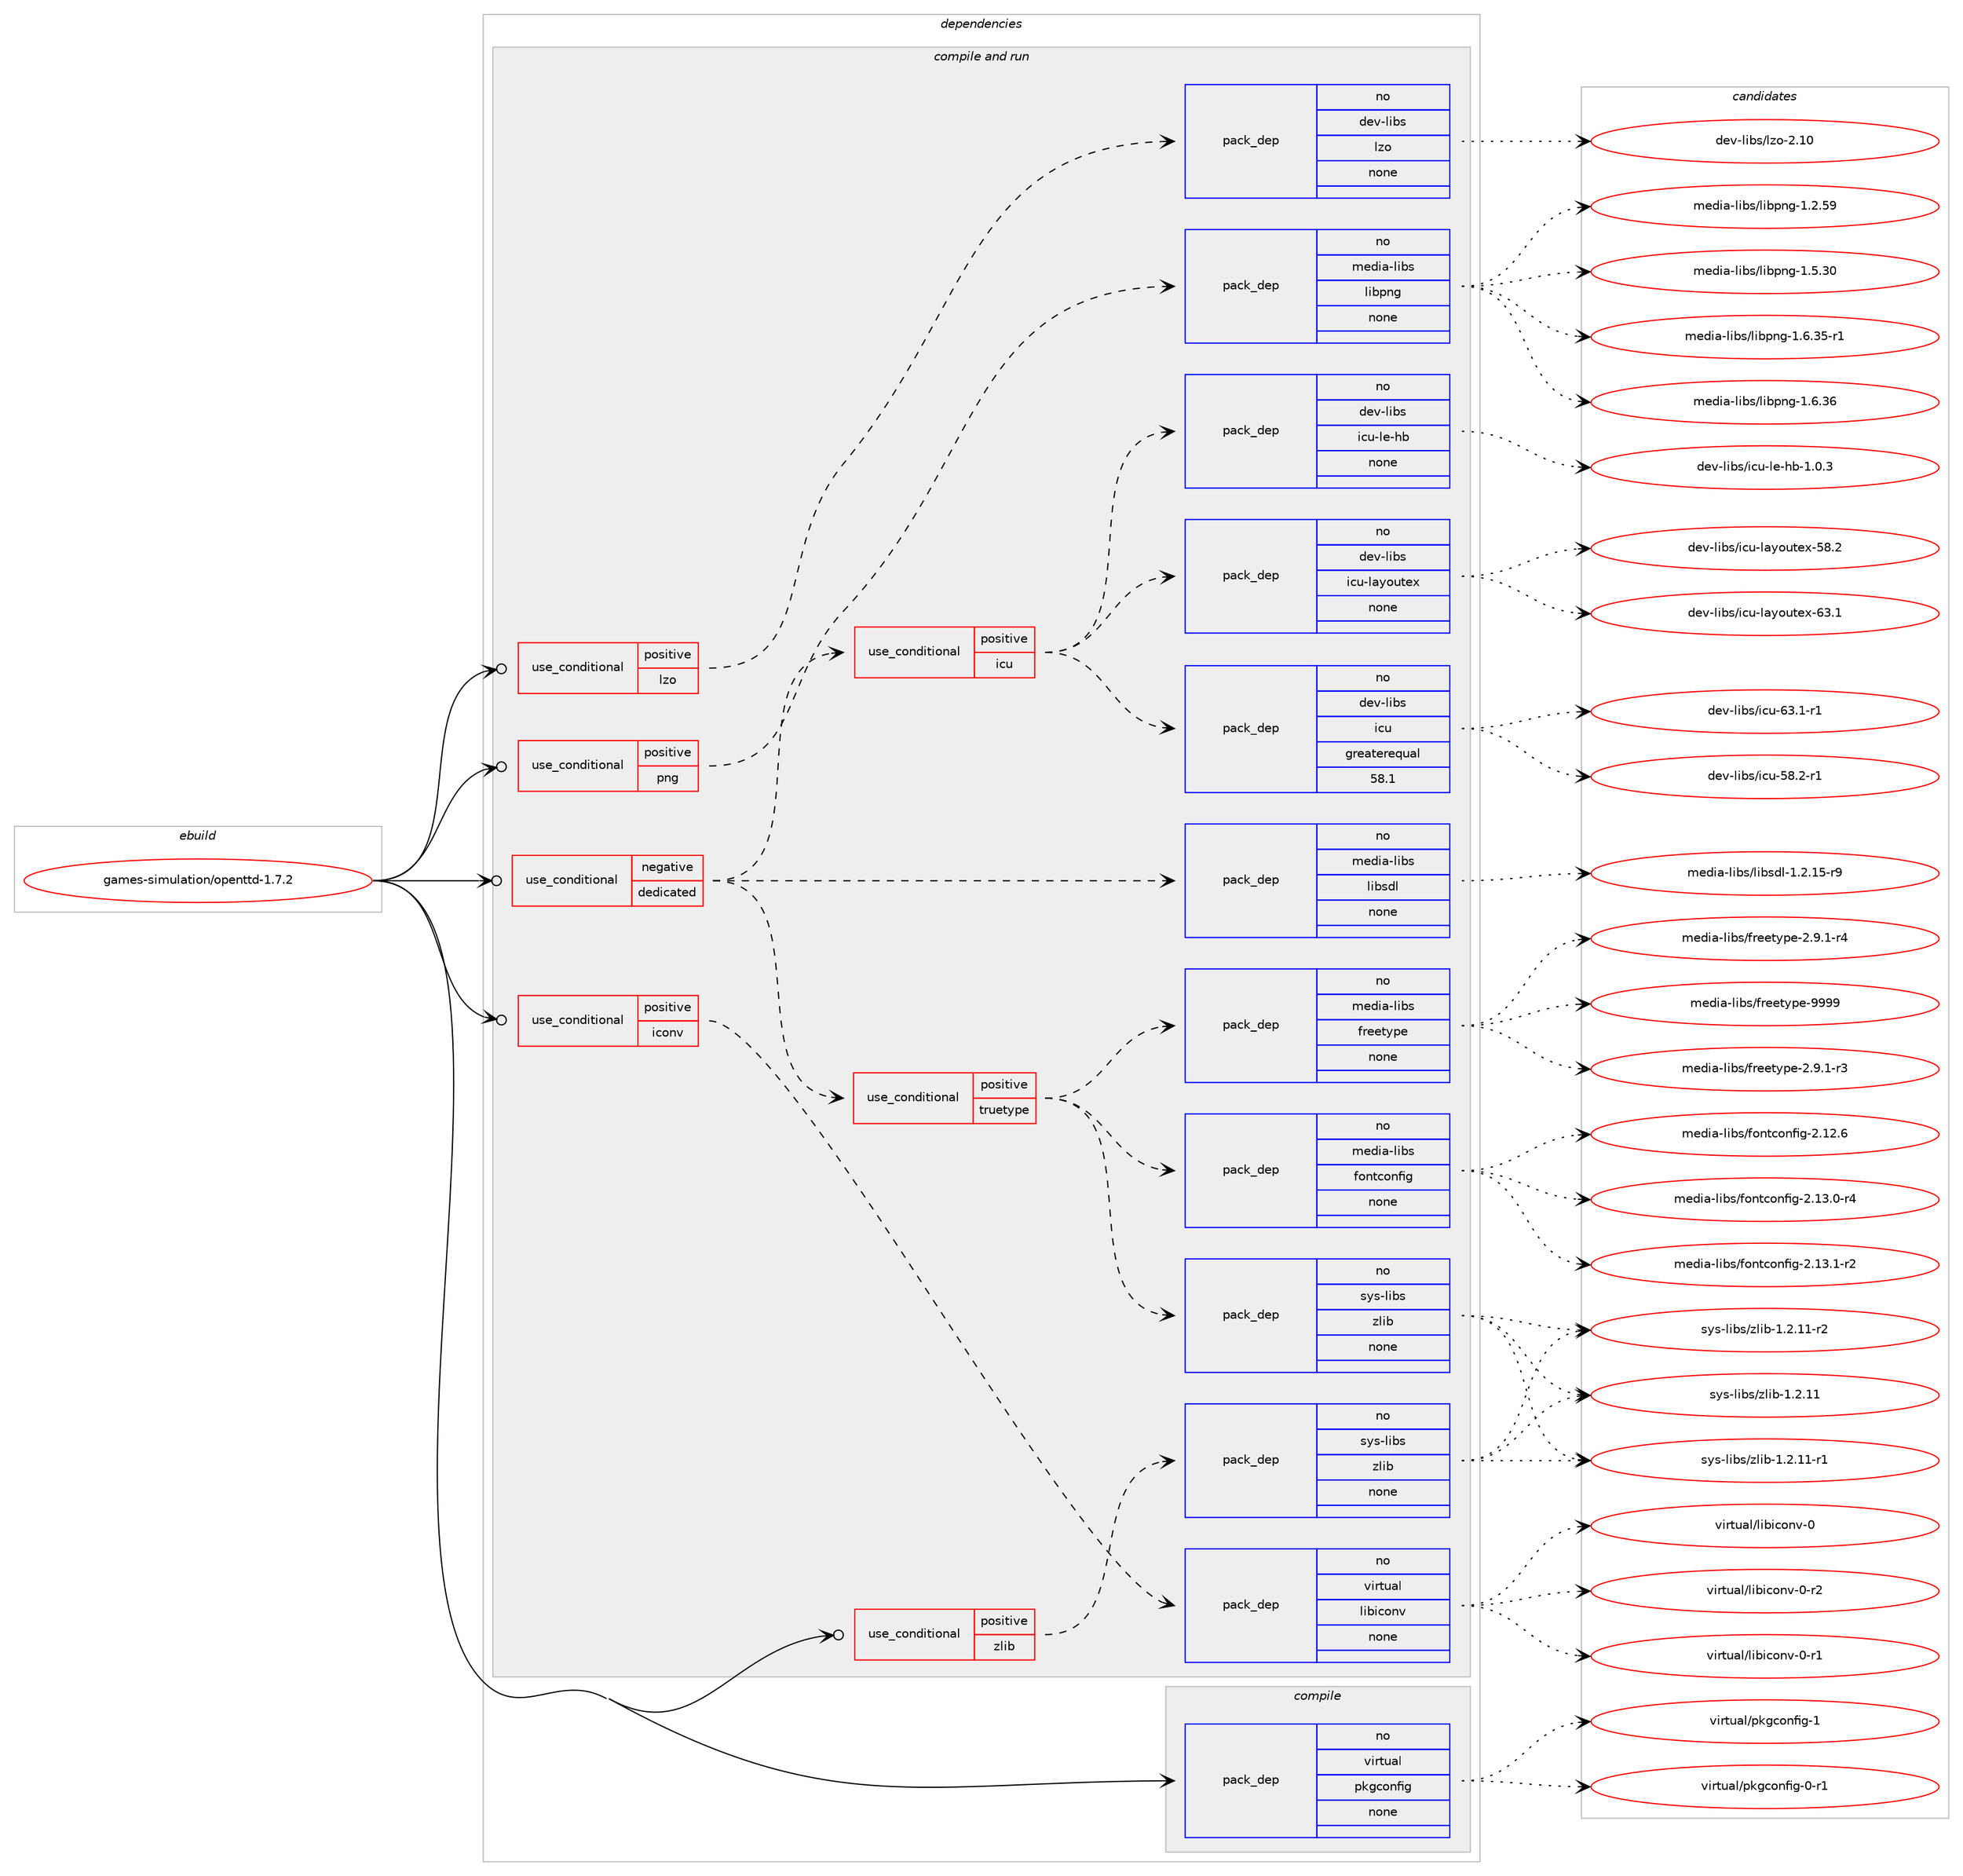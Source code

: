 digraph prolog {

# *************
# Graph options
# *************

newrank=true;
concentrate=true;
compound=true;
graph [rankdir=LR,fontname=Helvetica,fontsize=10,ranksep=1.5];#, ranksep=2.5, nodesep=0.2];
edge  [arrowhead=vee];
node  [fontname=Helvetica,fontsize=10];

# **********
# The ebuild
# **********

subgraph cluster_leftcol {
color=gray;
rank=same;
label=<<i>ebuild</i>>;
id [label="games-simulation/openttd-1.7.2", color=red, width=4, href="../games-simulation/openttd-1.7.2.svg"];
}

# ****************
# The dependencies
# ****************

subgraph cluster_midcol {
color=gray;
label=<<i>dependencies</i>>;
subgraph cluster_compile {
fillcolor="#eeeeee";
style=filled;
label=<<i>compile</i>>;
subgraph pack1109567 {
dependency1560765 [label=<<TABLE BORDER="0" CELLBORDER="1" CELLSPACING="0" CELLPADDING="4" WIDTH="220"><TR><TD ROWSPAN="6" CELLPADDING="30">pack_dep</TD></TR><TR><TD WIDTH="110">no</TD></TR><TR><TD>virtual</TD></TR><TR><TD>pkgconfig</TD></TR><TR><TD>none</TD></TR><TR><TD></TD></TR></TABLE>>, shape=none, color=blue];
}
id:e -> dependency1560765:w [weight=20,style="solid",arrowhead="vee"];
}
subgraph cluster_compileandrun {
fillcolor="#eeeeee";
style=filled;
label=<<i>compile and run</i>>;
subgraph cond427111 {
dependency1560766 [label=<<TABLE BORDER="0" CELLBORDER="1" CELLSPACING="0" CELLPADDING="4"><TR><TD ROWSPAN="3" CELLPADDING="10">use_conditional</TD></TR><TR><TD>negative</TD></TR><TR><TD>dedicated</TD></TR></TABLE>>, shape=none, color=red];
subgraph pack1109568 {
dependency1560767 [label=<<TABLE BORDER="0" CELLBORDER="1" CELLSPACING="0" CELLPADDING="4" WIDTH="220"><TR><TD ROWSPAN="6" CELLPADDING="30">pack_dep</TD></TR><TR><TD WIDTH="110">no</TD></TR><TR><TD>media-libs</TD></TR><TR><TD>libsdl</TD></TR><TR><TD>none</TD></TR><TR><TD></TD></TR></TABLE>>, shape=none, color=blue];
}
dependency1560766:e -> dependency1560767:w [weight=20,style="dashed",arrowhead="vee"];
subgraph cond427112 {
dependency1560768 [label=<<TABLE BORDER="0" CELLBORDER="1" CELLSPACING="0" CELLPADDING="4"><TR><TD ROWSPAN="3" CELLPADDING="10">use_conditional</TD></TR><TR><TD>positive</TD></TR><TR><TD>icu</TD></TR></TABLE>>, shape=none, color=red];
subgraph pack1109569 {
dependency1560769 [label=<<TABLE BORDER="0" CELLBORDER="1" CELLSPACING="0" CELLPADDING="4" WIDTH="220"><TR><TD ROWSPAN="6" CELLPADDING="30">pack_dep</TD></TR><TR><TD WIDTH="110">no</TD></TR><TR><TD>dev-libs</TD></TR><TR><TD>icu-layoutex</TD></TR><TR><TD>none</TD></TR><TR><TD></TD></TR></TABLE>>, shape=none, color=blue];
}
dependency1560768:e -> dependency1560769:w [weight=20,style="dashed",arrowhead="vee"];
subgraph pack1109570 {
dependency1560770 [label=<<TABLE BORDER="0" CELLBORDER="1" CELLSPACING="0" CELLPADDING="4" WIDTH="220"><TR><TD ROWSPAN="6" CELLPADDING="30">pack_dep</TD></TR><TR><TD WIDTH="110">no</TD></TR><TR><TD>dev-libs</TD></TR><TR><TD>icu-le-hb</TD></TR><TR><TD>none</TD></TR><TR><TD></TD></TR></TABLE>>, shape=none, color=blue];
}
dependency1560768:e -> dependency1560770:w [weight=20,style="dashed",arrowhead="vee"];
subgraph pack1109571 {
dependency1560771 [label=<<TABLE BORDER="0" CELLBORDER="1" CELLSPACING="0" CELLPADDING="4" WIDTH="220"><TR><TD ROWSPAN="6" CELLPADDING="30">pack_dep</TD></TR><TR><TD WIDTH="110">no</TD></TR><TR><TD>dev-libs</TD></TR><TR><TD>icu</TD></TR><TR><TD>greaterequal</TD></TR><TR><TD>58.1</TD></TR></TABLE>>, shape=none, color=blue];
}
dependency1560768:e -> dependency1560771:w [weight=20,style="dashed",arrowhead="vee"];
}
dependency1560766:e -> dependency1560768:w [weight=20,style="dashed",arrowhead="vee"];
subgraph cond427113 {
dependency1560772 [label=<<TABLE BORDER="0" CELLBORDER="1" CELLSPACING="0" CELLPADDING="4"><TR><TD ROWSPAN="3" CELLPADDING="10">use_conditional</TD></TR><TR><TD>positive</TD></TR><TR><TD>truetype</TD></TR></TABLE>>, shape=none, color=red];
subgraph pack1109572 {
dependency1560773 [label=<<TABLE BORDER="0" CELLBORDER="1" CELLSPACING="0" CELLPADDING="4" WIDTH="220"><TR><TD ROWSPAN="6" CELLPADDING="30">pack_dep</TD></TR><TR><TD WIDTH="110">no</TD></TR><TR><TD>media-libs</TD></TR><TR><TD>fontconfig</TD></TR><TR><TD>none</TD></TR><TR><TD></TD></TR></TABLE>>, shape=none, color=blue];
}
dependency1560772:e -> dependency1560773:w [weight=20,style="dashed",arrowhead="vee"];
subgraph pack1109573 {
dependency1560774 [label=<<TABLE BORDER="0" CELLBORDER="1" CELLSPACING="0" CELLPADDING="4" WIDTH="220"><TR><TD ROWSPAN="6" CELLPADDING="30">pack_dep</TD></TR><TR><TD WIDTH="110">no</TD></TR><TR><TD>media-libs</TD></TR><TR><TD>freetype</TD></TR><TR><TD>none</TD></TR><TR><TD></TD></TR></TABLE>>, shape=none, color=blue];
}
dependency1560772:e -> dependency1560774:w [weight=20,style="dashed",arrowhead="vee"];
subgraph pack1109574 {
dependency1560775 [label=<<TABLE BORDER="0" CELLBORDER="1" CELLSPACING="0" CELLPADDING="4" WIDTH="220"><TR><TD ROWSPAN="6" CELLPADDING="30">pack_dep</TD></TR><TR><TD WIDTH="110">no</TD></TR><TR><TD>sys-libs</TD></TR><TR><TD>zlib</TD></TR><TR><TD>none</TD></TR><TR><TD></TD></TR></TABLE>>, shape=none, color=blue];
}
dependency1560772:e -> dependency1560775:w [weight=20,style="dashed",arrowhead="vee"];
}
dependency1560766:e -> dependency1560772:w [weight=20,style="dashed",arrowhead="vee"];
}
id:e -> dependency1560766:w [weight=20,style="solid",arrowhead="odotvee"];
subgraph cond427114 {
dependency1560776 [label=<<TABLE BORDER="0" CELLBORDER="1" CELLSPACING="0" CELLPADDING="4"><TR><TD ROWSPAN="3" CELLPADDING="10">use_conditional</TD></TR><TR><TD>positive</TD></TR><TR><TD>iconv</TD></TR></TABLE>>, shape=none, color=red];
subgraph pack1109575 {
dependency1560777 [label=<<TABLE BORDER="0" CELLBORDER="1" CELLSPACING="0" CELLPADDING="4" WIDTH="220"><TR><TD ROWSPAN="6" CELLPADDING="30">pack_dep</TD></TR><TR><TD WIDTH="110">no</TD></TR><TR><TD>virtual</TD></TR><TR><TD>libiconv</TD></TR><TR><TD>none</TD></TR><TR><TD></TD></TR></TABLE>>, shape=none, color=blue];
}
dependency1560776:e -> dependency1560777:w [weight=20,style="dashed",arrowhead="vee"];
}
id:e -> dependency1560776:w [weight=20,style="solid",arrowhead="odotvee"];
subgraph cond427115 {
dependency1560778 [label=<<TABLE BORDER="0" CELLBORDER="1" CELLSPACING="0" CELLPADDING="4"><TR><TD ROWSPAN="3" CELLPADDING="10">use_conditional</TD></TR><TR><TD>positive</TD></TR><TR><TD>lzo</TD></TR></TABLE>>, shape=none, color=red];
subgraph pack1109576 {
dependency1560779 [label=<<TABLE BORDER="0" CELLBORDER="1" CELLSPACING="0" CELLPADDING="4" WIDTH="220"><TR><TD ROWSPAN="6" CELLPADDING="30">pack_dep</TD></TR><TR><TD WIDTH="110">no</TD></TR><TR><TD>dev-libs</TD></TR><TR><TD>lzo</TD></TR><TR><TD>none</TD></TR><TR><TD></TD></TR></TABLE>>, shape=none, color=blue];
}
dependency1560778:e -> dependency1560779:w [weight=20,style="dashed",arrowhead="vee"];
}
id:e -> dependency1560778:w [weight=20,style="solid",arrowhead="odotvee"];
subgraph cond427116 {
dependency1560780 [label=<<TABLE BORDER="0" CELLBORDER="1" CELLSPACING="0" CELLPADDING="4"><TR><TD ROWSPAN="3" CELLPADDING="10">use_conditional</TD></TR><TR><TD>positive</TD></TR><TR><TD>png</TD></TR></TABLE>>, shape=none, color=red];
subgraph pack1109577 {
dependency1560781 [label=<<TABLE BORDER="0" CELLBORDER="1" CELLSPACING="0" CELLPADDING="4" WIDTH="220"><TR><TD ROWSPAN="6" CELLPADDING="30">pack_dep</TD></TR><TR><TD WIDTH="110">no</TD></TR><TR><TD>media-libs</TD></TR><TR><TD>libpng</TD></TR><TR><TD>none</TD></TR><TR><TD></TD></TR></TABLE>>, shape=none, color=blue];
}
dependency1560780:e -> dependency1560781:w [weight=20,style="dashed",arrowhead="vee"];
}
id:e -> dependency1560780:w [weight=20,style="solid",arrowhead="odotvee"];
subgraph cond427117 {
dependency1560782 [label=<<TABLE BORDER="0" CELLBORDER="1" CELLSPACING="0" CELLPADDING="4"><TR><TD ROWSPAN="3" CELLPADDING="10">use_conditional</TD></TR><TR><TD>positive</TD></TR><TR><TD>zlib</TD></TR></TABLE>>, shape=none, color=red];
subgraph pack1109578 {
dependency1560783 [label=<<TABLE BORDER="0" CELLBORDER="1" CELLSPACING="0" CELLPADDING="4" WIDTH="220"><TR><TD ROWSPAN="6" CELLPADDING="30">pack_dep</TD></TR><TR><TD WIDTH="110">no</TD></TR><TR><TD>sys-libs</TD></TR><TR><TD>zlib</TD></TR><TR><TD>none</TD></TR><TR><TD></TD></TR></TABLE>>, shape=none, color=blue];
}
dependency1560782:e -> dependency1560783:w [weight=20,style="dashed",arrowhead="vee"];
}
id:e -> dependency1560782:w [weight=20,style="solid",arrowhead="odotvee"];
}
subgraph cluster_run {
fillcolor="#eeeeee";
style=filled;
label=<<i>run</i>>;
}
}

# **************
# The candidates
# **************

subgraph cluster_choices {
rank=same;
color=gray;
label=<<i>candidates</i>>;

subgraph choice1109567 {
color=black;
nodesep=1;
choice11810511411611797108471121071039911111010210510345484511449 [label="virtual/pkgconfig-0-r1", color=red, width=4,href="../virtual/pkgconfig-0-r1.svg"];
choice1181051141161179710847112107103991111101021051034549 [label="virtual/pkgconfig-1", color=red, width=4,href="../virtual/pkgconfig-1.svg"];
dependency1560765:e -> choice11810511411611797108471121071039911111010210510345484511449:w [style=dotted,weight="100"];
dependency1560765:e -> choice1181051141161179710847112107103991111101021051034549:w [style=dotted,weight="100"];
}
subgraph choice1109568 {
color=black;
nodesep=1;
choice1091011001059745108105981154710810598115100108454946504649534511457 [label="media-libs/libsdl-1.2.15-r9", color=red, width=4,href="../media-libs/libsdl-1.2.15-r9.svg"];
dependency1560767:e -> choice1091011001059745108105981154710810598115100108454946504649534511457:w [style=dotted,weight="100"];
}
subgraph choice1109569 {
color=black;
nodesep=1;
choice1001011184510810598115471059911745108971211111171161011204553564650 [label="dev-libs/icu-layoutex-58.2", color=red, width=4,href="../dev-libs/icu-layoutex-58.2.svg"];
choice1001011184510810598115471059911745108971211111171161011204554514649 [label="dev-libs/icu-layoutex-63.1", color=red, width=4,href="../dev-libs/icu-layoutex-63.1.svg"];
dependency1560769:e -> choice1001011184510810598115471059911745108971211111171161011204553564650:w [style=dotted,weight="100"];
dependency1560769:e -> choice1001011184510810598115471059911745108971211111171161011204554514649:w [style=dotted,weight="100"];
}
subgraph choice1109570 {
color=black;
nodesep=1;
choice10010111845108105981154710599117451081014510498454946484651 [label="dev-libs/icu-le-hb-1.0.3", color=red, width=4,href="../dev-libs/icu-le-hb-1.0.3.svg"];
dependency1560770:e -> choice10010111845108105981154710599117451081014510498454946484651:w [style=dotted,weight="100"];
}
subgraph choice1109571 {
color=black;
nodesep=1;
choice1001011184510810598115471059911745535646504511449 [label="dev-libs/icu-58.2-r1", color=red, width=4,href="../dev-libs/icu-58.2-r1.svg"];
choice1001011184510810598115471059911745545146494511449 [label="dev-libs/icu-63.1-r1", color=red, width=4,href="../dev-libs/icu-63.1-r1.svg"];
dependency1560771:e -> choice1001011184510810598115471059911745535646504511449:w [style=dotted,weight="100"];
dependency1560771:e -> choice1001011184510810598115471059911745545146494511449:w [style=dotted,weight="100"];
}
subgraph choice1109572 {
color=black;
nodesep=1;
choice109101100105974510810598115471021111101169911111010210510345504649504654 [label="media-libs/fontconfig-2.12.6", color=red, width=4,href="../media-libs/fontconfig-2.12.6.svg"];
choice1091011001059745108105981154710211111011699111110102105103455046495146484511452 [label="media-libs/fontconfig-2.13.0-r4", color=red, width=4,href="../media-libs/fontconfig-2.13.0-r4.svg"];
choice1091011001059745108105981154710211111011699111110102105103455046495146494511450 [label="media-libs/fontconfig-2.13.1-r2", color=red, width=4,href="../media-libs/fontconfig-2.13.1-r2.svg"];
dependency1560773:e -> choice109101100105974510810598115471021111101169911111010210510345504649504654:w [style=dotted,weight="100"];
dependency1560773:e -> choice1091011001059745108105981154710211111011699111110102105103455046495146484511452:w [style=dotted,weight="100"];
dependency1560773:e -> choice1091011001059745108105981154710211111011699111110102105103455046495146494511450:w [style=dotted,weight="100"];
}
subgraph choice1109573 {
color=black;
nodesep=1;
choice109101100105974510810598115471021141011011161211121014550465746494511451 [label="media-libs/freetype-2.9.1-r3", color=red, width=4,href="../media-libs/freetype-2.9.1-r3.svg"];
choice109101100105974510810598115471021141011011161211121014550465746494511452 [label="media-libs/freetype-2.9.1-r4", color=red, width=4,href="../media-libs/freetype-2.9.1-r4.svg"];
choice109101100105974510810598115471021141011011161211121014557575757 [label="media-libs/freetype-9999", color=red, width=4,href="../media-libs/freetype-9999.svg"];
dependency1560774:e -> choice109101100105974510810598115471021141011011161211121014550465746494511451:w [style=dotted,weight="100"];
dependency1560774:e -> choice109101100105974510810598115471021141011011161211121014550465746494511452:w [style=dotted,weight="100"];
dependency1560774:e -> choice109101100105974510810598115471021141011011161211121014557575757:w [style=dotted,weight="100"];
}
subgraph choice1109574 {
color=black;
nodesep=1;
choice1151211154510810598115471221081059845494650464949 [label="sys-libs/zlib-1.2.11", color=red, width=4,href="../sys-libs/zlib-1.2.11.svg"];
choice11512111545108105981154712210810598454946504649494511449 [label="sys-libs/zlib-1.2.11-r1", color=red, width=4,href="../sys-libs/zlib-1.2.11-r1.svg"];
choice11512111545108105981154712210810598454946504649494511450 [label="sys-libs/zlib-1.2.11-r2", color=red, width=4,href="../sys-libs/zlib-1.2.11-r2.svg"];
dependency1560775:e -> choice1151211154510810598115471221081059845494650464949:w [style=dotted,weight="100"];
dependency1560775:e -> choice11512111545108105981154712210810598454946504649494511449:w [style=dotted,weight="100"];
dependency1560775:e -> choice11512111545108105981154712210810598454946504649494511450:w [style=dotted,weight="100"];
}
subgraph choice1109575 {
color=black;
nodesep=1;
choice118105114116117971084710810598105991111101184548 [label="virtual/libiconv-0", color=red, width=4,href="../virtual/libiconv-0.svg"];
choice1181051141161179710847108105981059911111011845484511449 [label="virtual/libiconv-0-r1", color=red, width=4,href="../virtual/libiconv-0-r1.svg"];
choice1181051141161179710847108105981059911111011845484511450 [label="virtual/libiconv-0-r2", color=red, width=4,href="../virtual/libiconv-0-r2.svg"];
dependency1560777:e -> choice118105114116117971084710810598105991111101184548:w [style=dotted,weight="100"];
dependency1560777:e -> choice1181051141161179710847108105981059911111011845484511449:w [style=dotted,weight="100"];
dependency1560777:e -> choice1181051141161179710847108105981059911111011845484511450:w [style=dotted,weight="100"];
}
subgraph choice1109576 {
color=black;
nodesep=1;
choice1001011184510810598115471081221114550464948 [label="dev-libs/lzo-2.10", color=red, width=4,href="../dev-libs/lzo-2.10.svg"];
dependency1560779:e -> choice1001011184510810598115471081221114550464948:w [style=dotted,weight="100"];
}
subgraph choice1109577 {
color=black;
nodesep=1;
choice109101100105974510810598115471081059811211010345494650465357 [label="media-libs/libpng-1.2.59", color=red, width=4,href="../media-libs/libpng-1.2.59.svg"];
choice109101100105974510810598115471081059811211010345494653465148 [label="media-libs/libpng-1.5.30", color=red, width=4,href="../media-libs/libpng-1.5.30.svg"];
choice1091011001059745108105981154710810598112110103454946544651534511449 [label="media-libs/libpng-1.6.35-r1", color=red, width=4,href="../media-libs/libpng-1.6.35-r1.svg"];
choice109101100105974510810598115471081059811211010345494654465154 [label="media-libs/libpng-1.6.36", color=red, width=4,href="../media-libs/libpng-1.6.36.svg"];
dependency1560781:e -> choice109101100105974510810598115471081059811211010345494650465357:w [style=dotted,weight="100"];
dependency1560781:e -> choice109101100105974510810598115471081059811211010345494653465148:w [style=dotted,weight="100"];
dependency1560781:e -> choice1091011001059745108105981154710810598112110103454946544651534511449:w [style=dotted,weight="100"];
dependency1560781:e -> choice109101100105974510810598115471081059811211010345494654465154:w [style=dotted,weight="100"];
}
subgraph choice1109578 {
color=black;
nodesep=1;
choice1151211154510810598115471221081059845494650464949 [label="sys-libs/zlib-1.2.11", color=red, width=4,href="../sys-libs/zlib-1.2.11.svg"];
choice11512111545108105981154712210810598454946504649494511449 [label="sys-libs/zlib-1.2.11-r1", color=red, width=4,href="../sys-libs/zlib-1.2.11-r1.svg"];
choice11512111545108105981154712210810598454946504649494511450 [label="sys-libs/zlib-1.2.11-r2", color=red, width=4,href="../sys-libs/zlib-1.2.11-r2.svg"];
dependency1560783:e -> choice1151211154510810598115471221081059845494650464949:w [style=dotted,weight="100"];
dependency1560783:e -> choice11512111545108105981154712210810598454946504649494511449:w [style=dotted,weight="100"];
dependency1560783:e -> choice11512111545108105981154712210810598454946504649494511450:w [style=dotted,weight="100"];
}
}

}
